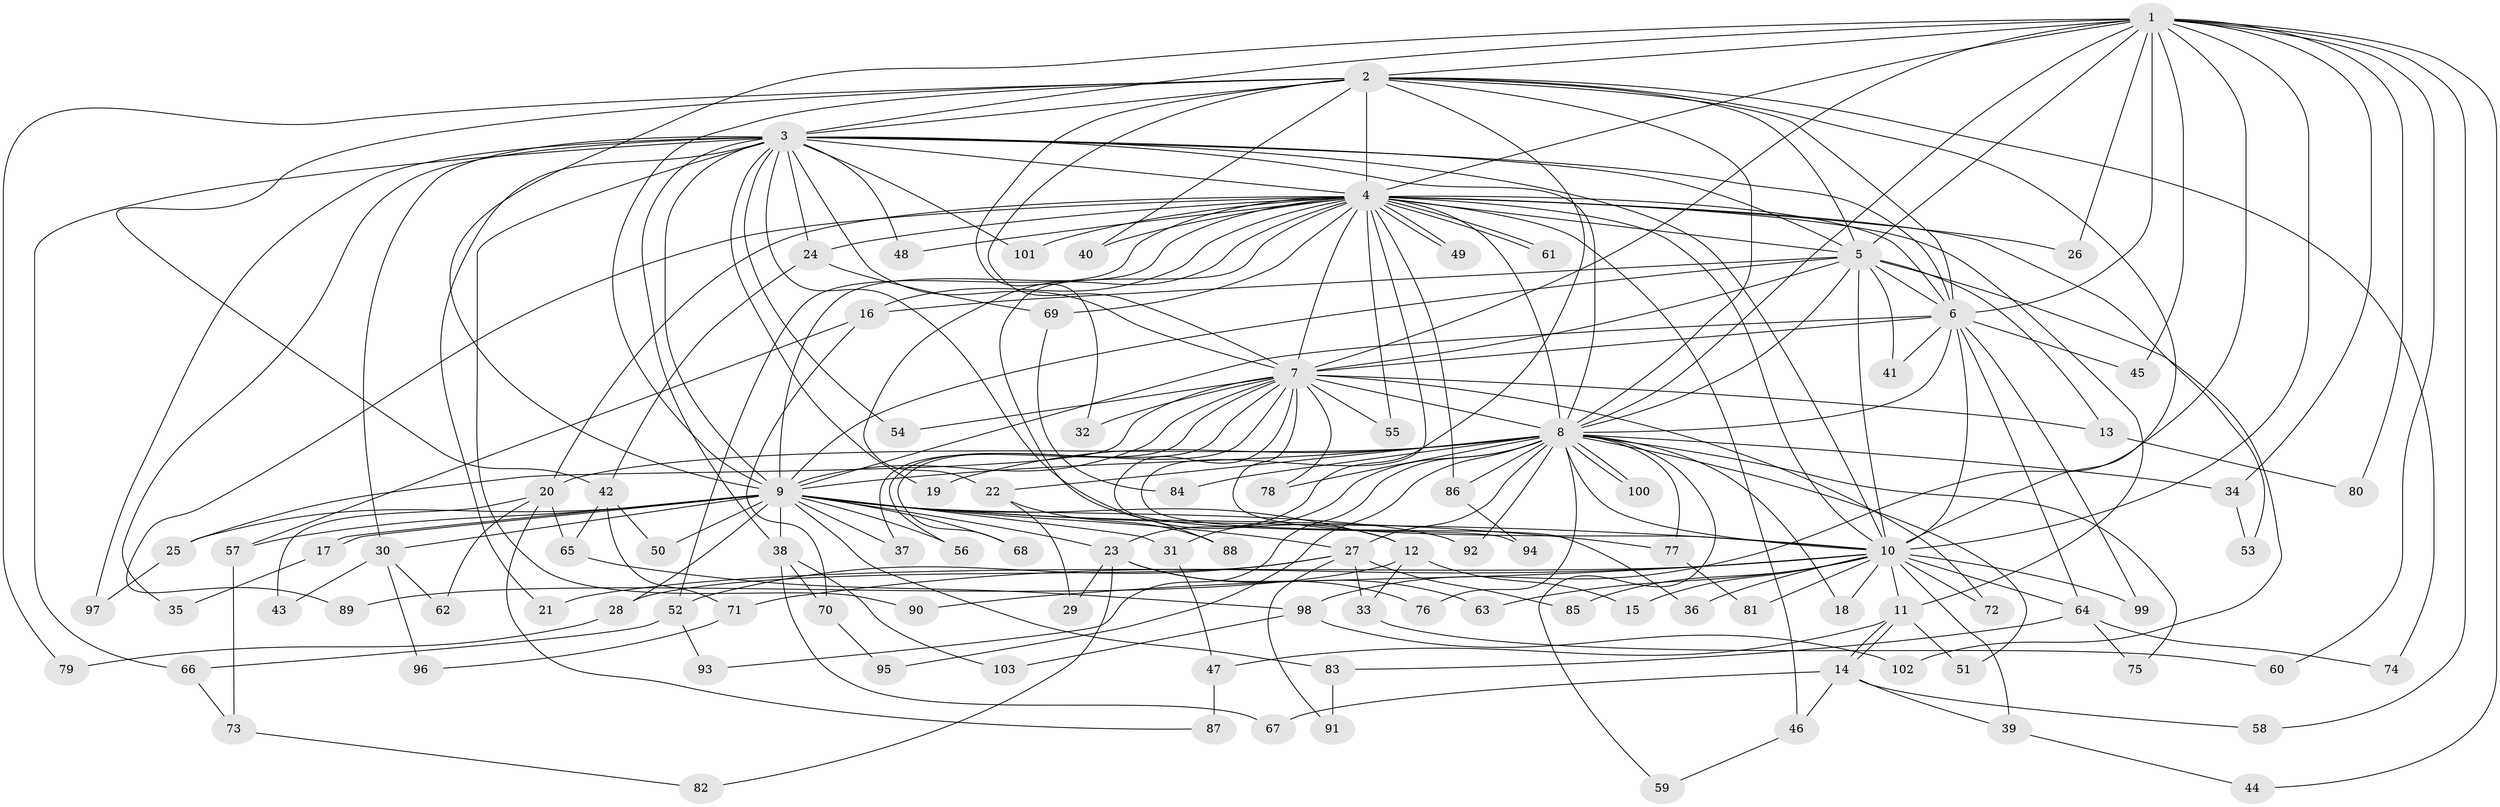 // coarse degree distribution, {17: 0.01282051282051282, 14: 0.01282051282051282, 22: 0.01282051282051282, 41: 0.01282051282051282, 10: 0.01282051282051282, 11: 0.01282051282051282, 18: 0.01282051282051282, 28: 0.01282051282051282, 24: 0.01282051282051282, 5: 0.0641025641025641, 3: 0.1794871794871795, 7: 0.038461538461538464, 2: 0.5256410256410257, 6: 0.02564102564102564, 4: 0.038461538461538464, 1: 0.01282051282051282}
// Generated by graph-tools (version 1.1) at 2025/51/02/27/25 19:51:49]
// undirected, 103 vertices, 231 edges
graph export_dot {
graph [start="1"]
  node [color=gray90,style=filled];
  1;
  2;
  3;
  4;
  5;
  6;
  7;
  8;
  9;
  10;
  11;
  12;
  13;
  14;
  15;
  16;
  17;
  18;
  19;
  20;
  21;
  22;
  23;
  24;
  25;
  26;
  27;
  28;
  29;
  30;
  31;
  32;
  33;
  34;
  35;
  36;
  37;
  38;
  39;
  40;
  41;
  42;
  43;
  44;
  45;
  46;
  47;
  48;
  49;
  50;
  51;
  52;
  53;
  54;
  55;
  56;
  57;
  58;
  59;
  60;
  61;
  62;
  63;
  64;
  65;
  66;
  67;
  68;
  69;
  70;
  71;
  72;
  73;
  74;
  75;
  76;
  77;
  78;
  79;
  80;
  81;
  82;
  83;
  84;
  85;
  86;
  87;
  88;
  89;
  90;
  91;
  92;
  93;
  94;
  95;
  96;
  97;
  98;
  99;
  100;
  101;
  102;
  103;
  1 -- 2;
  1 -- 3;
  1 -- 4;
  1 -- 5;
  1 -- 6;
  1 -- 7;
  1 -- 8;
  1 -- 9;
  1 -- 10;
  1 -- 26;
  1 -- 34;
  1 -- 44;
  1 -- 45;
  1 -- 58;
  1 -- 60;
  1 -- 80;
  1 -- 98;
  2 -- 3;
  2 -- 4;
  2 -- 5;
  2 -- 6;
  2 -- 7;
  2 -- 8;
  2 -- 9;
  2 -- 10;
  2 -- 23;
  2 -- 32;
  2 -- 40;
  2 -- 42;
  2 -- 74;
  2 -- 79;
  3 -- 4;
  3 -- 5;
  3 -- 6;
  3 -- 7;
  3 -- 8;
  3 -- 9;
  3 -- 10;
  3 -- 12;
  3 -- 19;
  3 -- 21;
  3 -- 24;
  3 -- 30;
  3 -- 35;
  3 -- 38;
  3 -- 48;
  3 -- 54;
  3 -- 66;
  3 -- 90;
  3 -- 97;
  3 -- 101;
  4 -- 5;
  4 -- 6;
  4 -- 7;
  4 -- 8;
  4 -- 9;
  4 -- 10;
  4 -- 11;
  4 -- 16;
  4 -- 20;
  4 -- 22;
  4 -- 24;
  4 -- 26;
  4 -- 36;
  4 -- 40;
  4 -- 46;
  4 -- 48;
  4 -- 49;
  4 -- 49;
  4 -- 52;
  4 -- 53;
  4 -- 55;
  4 -- 61;
  4 -- 61;
  4 -- 69;
  4 -- 86;
  4 -- 88;
  4 -- 89;
  4 -- 101;
  5 -- 6;
  5 -- 7;
  5 -- 8;
  5 -- 9;
  5 -- 10;
  5 -- 13;
  5 -- 16;
  5 -- 41;
  5 -- 102;
  6 -- 7;
  6 -- 8;
  6 -- 9;
  6 -- 10;
  6 -- 41;
  6 -- 45;
  6 -- 64;
  6 -- 99;
  7 -- 8;
  7 -- 9;
  7 -- 10;
  7 -- 13;
  7 -- 25;
  7 -- 32;
  7 -- 37;
  7 -- 54;
  7 -- 55;
  7 -- 56;
  7 -- 68;
  7 -- 72;
  7 -- 78;
  7 -- 94;
  8 -- 9;
  8 -- 10;
  8 -- 18;
  8 -- 19;
  8 -- 20;
  8 -- 22;
  8 -- 27;
  8 -- 31;
  8 -- 34;
  8 -- 51;
  8 -- 59;
  8 -- 75;
  8 -- 76;
  8 -- 77;
  8 -- 78;
  8 -- 84;
  8 -- 86;
  8 -- 92;
  8 -- 93;
  8 -- 95;
  8 -- 100;
  8 -- 100;
  9 -- 10;
  9 -- 12;
  9 -- 17;
  9 -- 17;
  9 -- 23;
  9 -- 25;
  9 -- 27;
  9 -- 28;
  9 -- 30;
  9 -- 31;
  9 -- 37;
  9 -- 38;
  9 -- 50;
  9 -- 56;
  9 -- 57;
  9 -- 68;
  9 -- 77;
  9 -- 83;
  9 -- 92;
  10 -- 11;
  10 -- 15;
  10 -- 18;
  10 -- 21;
  10 -- 36;
  10 -- 39;
  10 -- 63;
  10 -- 64;
  10 -- 71;
  10 -- 72;
  10 -- 81;
  10 -- 85;
  10 -- 90;
  10 -- 99;
  11 -- 14;
  11 -- 14;
  11 -- 47;
  11 -- 51;
  12 -- 15;
  12 -- 33;
  12 -- 89;
  13 -- 80;
  14 -- 39;
  14 -- 46;
  14 -- 58;
  14 -- 67;
  16 -- 57;
  16 -- 70;
  17 -- 35;
  20 -- 43;
  20 -- 62;
  20 -- 65;
  20 -- 87;
  22 -- 29;
  22 -- 88;
  23 -- 29;
  23 -- 63;
  23 -- 76;
  23 -- 82;
  24 -- 42;
  24 -- 69;
  25 -- 97;
  27 -- 28;
  27 -- 33;
  27 -- 52;
  27 -- 85;
  27 -- 91;
  28 -- 79;
  30 -- 43;
  30 -- 62;
  30 -- 96;
  31 -- 47;
  33 -- 60;
  34 -- 53;
  38 -- 67;
  38 -- 70;
  38 -- 103;
  39 -- 44;
  42 -- 50;
  42 -- 65;
  42 -- 71;
  46 -- 59;
  47 -- 87;
  52 -- 66;
  52 -- 93;
  57 -- 73;
  64 -- 74;
  64 -- 75;
  64 -- 83;
  65 -- 98;
  66 -- 73;
  69 -- 84;
  70 -- 95;
  71 -- 96;
  73 -- 82;
  77 -- 81;
  83 -- 91;
  86 -- 94;
  98 -- 102;
  98 -- 103;
}
